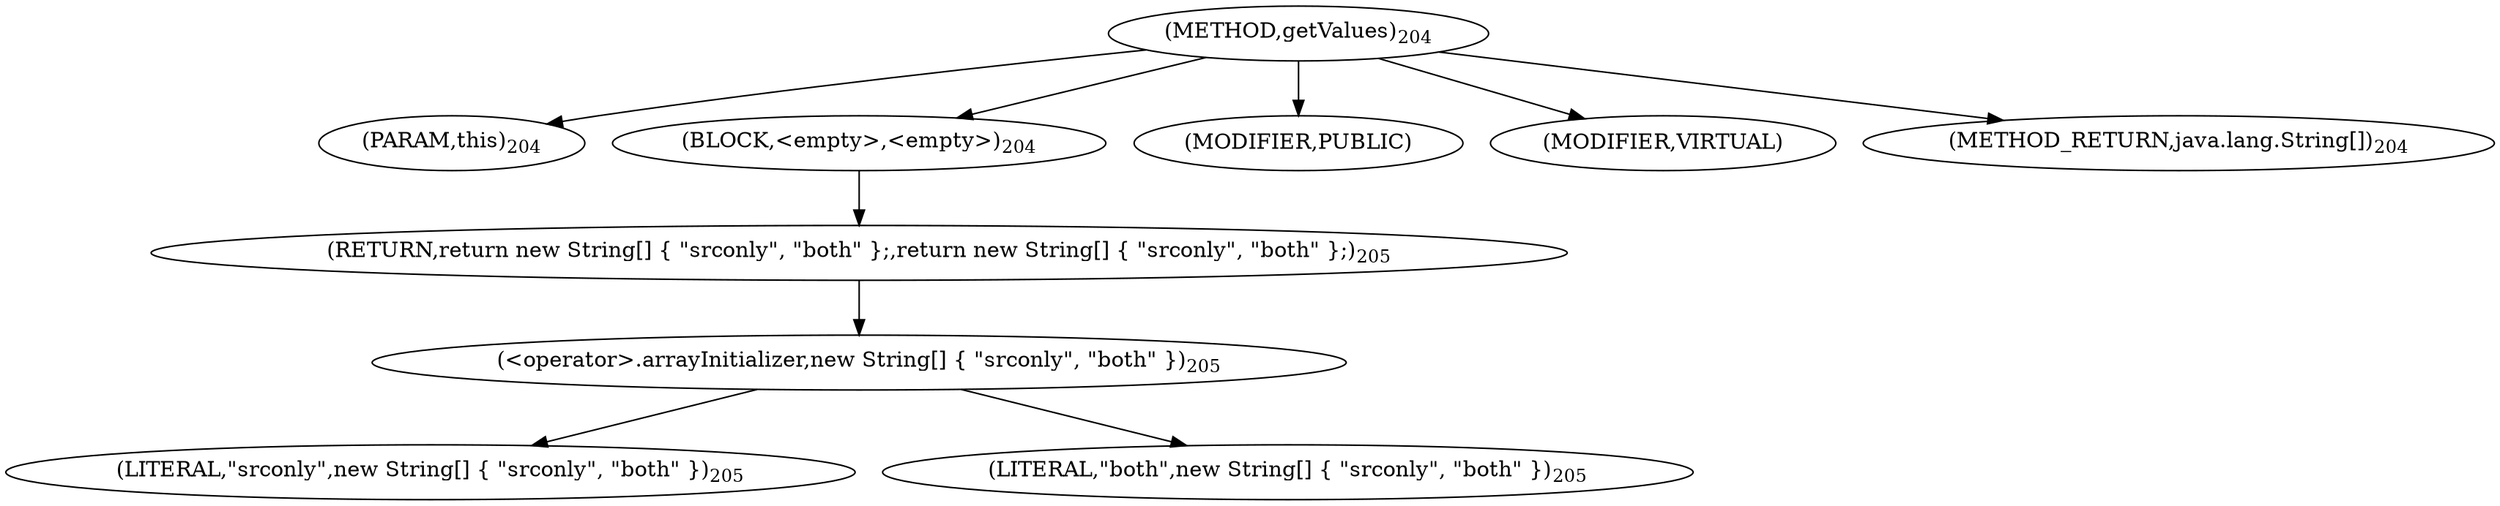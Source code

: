 digraph "getValues" {  
"329" [label = <(METHOD,getValues)<SUB>204</SUB>> ]
"330" [label = <(PARAM,this)<SUB>204</SUB>> ]
"331" [label = <(BLOCK,&lt;empty&gt;,&lt;empty&gt;)<SUB>204</SUB>> ]
"332" [label = <(RETURN,return new String[] { &quot;srconly&quot;, &quot;both&quot; };,return new String[] { &quot;srconly&quot;, &quot;both&quot; };)<SUB>205</SUB>> ]
"333" [label = <(&lt;operator&gt;.arrayInitializer,new String[] { &quot;srconly&quot;, &quot;both&quot; })<SUB>205</SUB>> ]
"334" [label = <(LITERAL,&quot;srconly&quot;,new String[] { &quot;srconly&quot;, &quot;both&quot; })<SUB>205</SUB>> ]
"335" [label = <(LITERAL,&quot;both&quot;,new String[] { &quot;srconly&quot;, &quot;both&quot; })<SUB>205</SUB>> ]
"336" [label = <(MODIFIER,PUBLIC)> ]
"337" [label = <(MODIFIER,VIRTUAL)> ]
"338" [label = <(METHOD_RETURN,java.lang.String[])<SUB>204</SUB>> ]
  "329" -> "330" 
  "329" -> "331" 
  "329" -> "336" 
  "329" -> "337" 
  "329" -> "338" 
  "331" -> "332" 
  "332" -> "333" 
  "333" -> "334" 
  "333" -> "335" 
}
